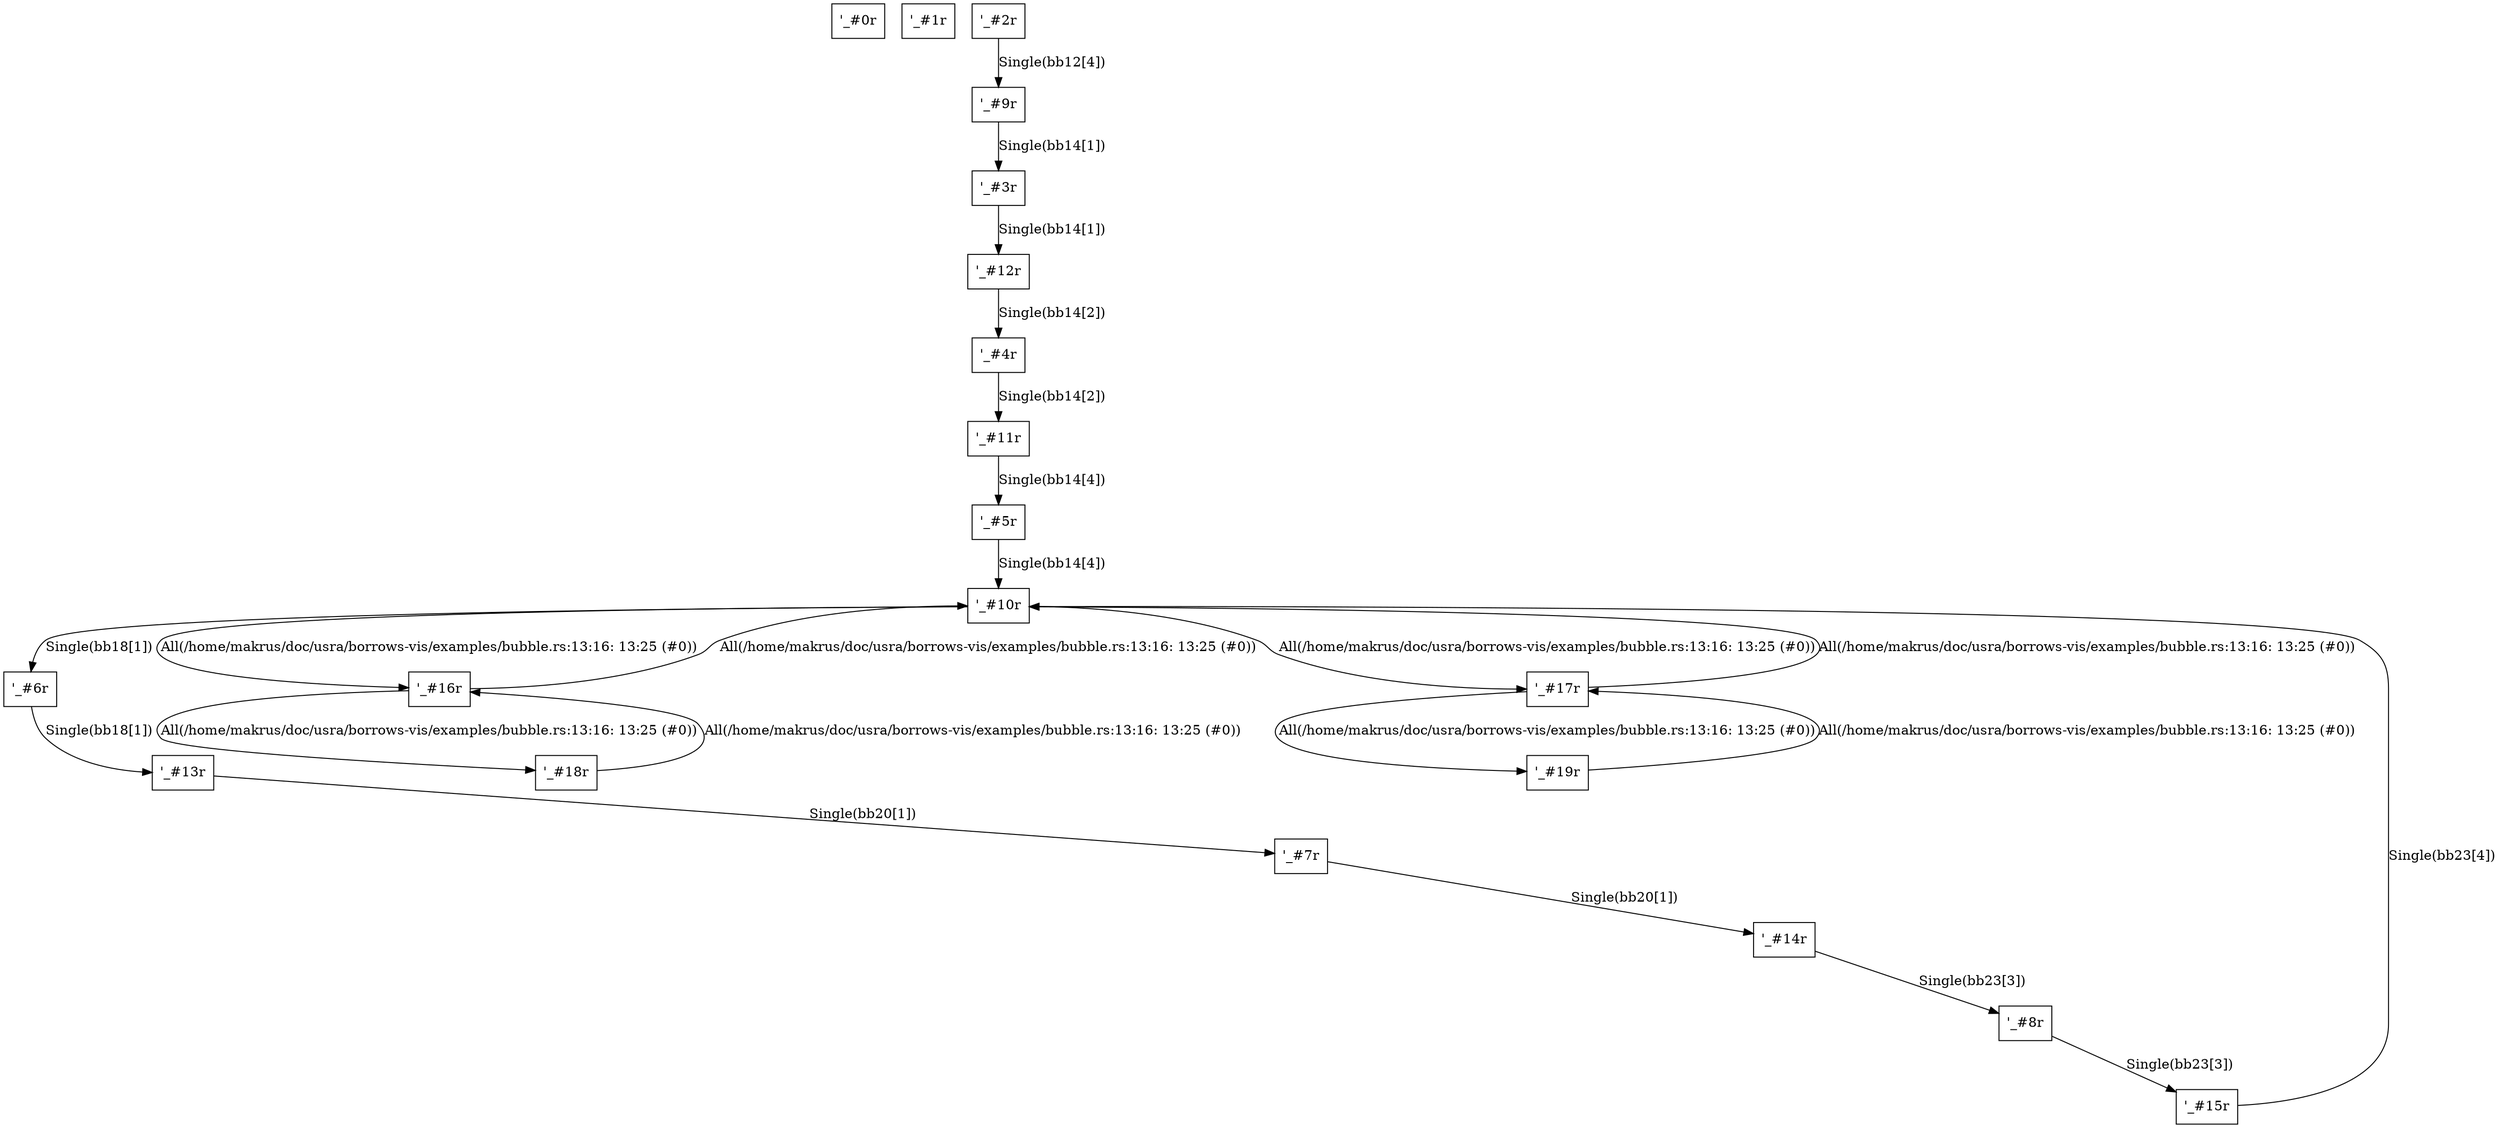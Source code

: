 digraph RegionInferenceContext {
    r0[label="\'_#0r"][shape="box"];
    r1[label="\'_#1r"][shape="box"];
    r2[label="\'_#2r"][shape="box"];
    r3[label="\'_#3r"][shape="box"];
    r4[label="\'_#4r"][shape="box"];
    r5[label="\'_#5r"][shape="box"];
    r6[label="\'_#6r"][shape="box"];
    r7[label="\'_#7r"][shape="box"];
    r8[label="\'_#8r"][shape="box"];
    r9[label="\'_#9r"][shape="box"];
    r10[label="\'_#10r"][shape="box"];
    r11[label="\'_#11r"][shape="box"];
    r12[label="\'_#12r"][shape="box"];
    r13[label="\'_#13r"][shape="box"];
    r14[label="\'_#14r"][shape="box"];
    r15[label="\'_#15r"][shape="box"];
    r16[label="\'_#16r"][shape="box"];
    r17[label="\'_#17r"][shape="box"];
    r18[label="\'_#18r"][shape="box"];
    r19[label="\'_#19r"][shape="box"];
    r16 -> r18[label="All(/home/makrus/doc/usra/borrows-vis/examples/bubble.rs:13:16: 13:25 (#0))"];
    r18 -> r16[label="All(/home/makrus/doc/usra/borrows-vis/examples/bubble.rs:13:16: 13:25 (#0))"];
    r17 -> r19[label="All(/home/makrus/doc/usra/borrows-vis/examples/bubble.rs:13:16: 13:25 (#0))"];
    r19 -> r17[label="All(/home/makrus/doc/usra/borrows-vis/examples/bubble.rs:13:16: 13:25 (#0))"];
    r10 -> r16[label="All(/home/makrus/doc/usra/borrows-vis/examples/bubble.rs:13:16: 13:25 (#0))"];
    r16 -> r10[label="All(/home/makrus/doc/usra/borrows-vis/examples/bubble.rs:13:16: 13:25 (#0))"];
    r2 -> r9[label="Single(bb12[4])"];
    r3 -> r12[label="Single(bb14[1])"];
    r9 -> r3[label="Single(bb14[1])"];
    r4 -> r11[label="Single(bb14[2])"];
    r12 -> r4[label="Single(bb14[2])"];
    r5 -> r10[label="Single(bb14[4])"];
    r11 -> r5[label="Single(bb14[4])"];
    r10 -> r17[label="All(/home/makrus/doc/usra/borrows-vis/examples/bubble.rs:13:16: 13:25 (#0))"];
    r17 -> r10[label="All(/home/makrus/doc/usra/borrows-vis/examples/bubble.rs:13:16: 13:25 (#0))"];
    r6 -> r13[label="Single(bb18[1])"];
    r10 -> r6[label="Single(bb18[1])"];
    r7 -> r14[label="Single(bb20[1])"];
    r13 -> r7[label="Single(bb20[1])"];
    r8 -> r15[label="Single(bb23[3])"];
    r14 -> r8[label="Single(bb23[3])"];
    r15 -> r10[label="Single(bb23[4])"];
}
